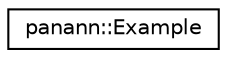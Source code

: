 digraph "Graphical Class Hierarchy"
{
  edge [fontname="Helvetica",fontsize="10",labelfontname="Helvetica",labelfontsize="10"];
  node [fontname="Helvetica",fontsize="10",shape=record];
  rankdir="LR";
  Node0 [label="panann::Example",height=0.2,width=0.4,color="black", fillcolor="white", style="filled",URL="$structpanann_1_1Example.html"];
}
